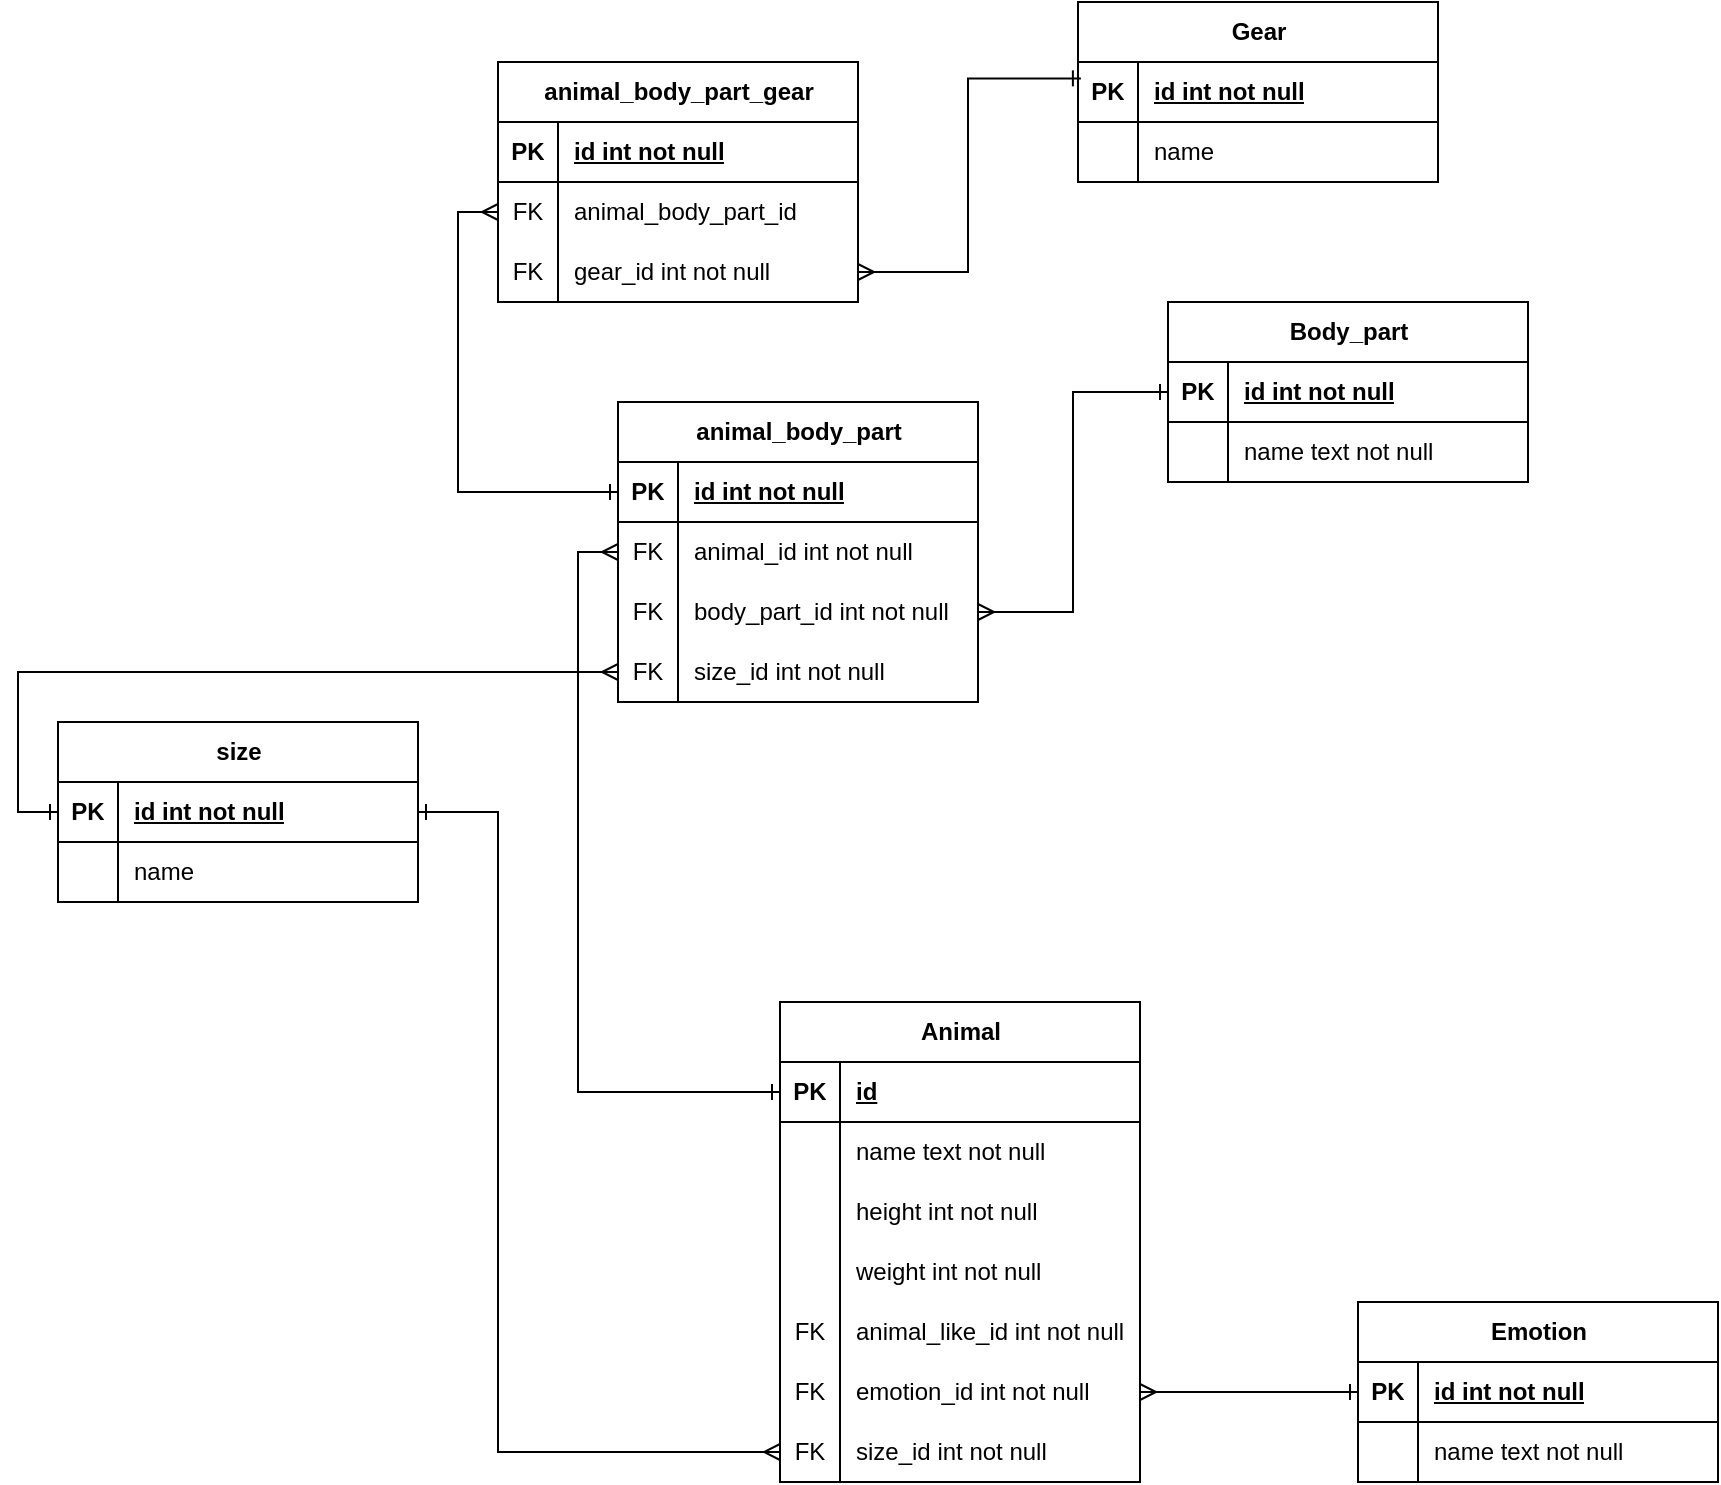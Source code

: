 <mxfile version="21.6.8" type="device">
  <diagram id="R2lEEEUBdFMjLlhIrx00" name="Page-1">
    <mxGraphModel dx="2044" dy="1774" grid="1" gridSize="10" guides="1" tooltips="1" connect="1" arrows="1" fold="1" page="1" pageScale="1" pageWidth="850" pageHeight="1100" math="0" shadow="0" extFonts="Permanent Marker^https://fonts.googleapis.com/css?family=Permanent+Marker">
      <root>
        <mxCell id="0" />
        <mxCell id="1" parent="0" />
        <mxCell id="hVBAyAEBD8A93I3cP-Ky-25" value="Animal" style="shape=table;startSize=30;container=1;collapsible=1;childLayout=tableLayout;fixedRows=1;rowLines=0;fontStyle=1;align=center;resizeLast=1;html=1;" parent="1" vertex="1">
          <mxGeometry x="141" y="470" width="180" height="240" as="geometry" />
        </mxCell>
        <mxCell id="hVBAyAEBD8A93I3cP-Ky-26" value="" style="shape=tableRow;horizontal=0;startSize=0;swimlaneHead=0;swimlaneBody=0;fillColor=none;collapsible=0;dropTarget=0;points=[[0,0.5],[1,0.5]];portConstraint=eastwest;top=0;left=0;right=0;bottom=1;" parent="hVBAyAEBD8A93I3cP-Ky-25" vertex="1">
          <mxGeometry y="30" width="180" height="30" as="geometry" />
        </mxCell>
        <mxCell id="hVBAyAEBD8A93I3cP-Ky-27" value="PK" style="shape=partialRectangle;connectable=0;fillColor=none;top=0;left=0;bottom=0;right=0;fontStyle=1;overflow=hidden;whiteSpace=wrap;html=1;" parent="hVBAyAEBD8A93I3cP-Ky-26" vertex="1">
          <mxGeometry width="30" height="30" as="geometry">
            <mxRectangle width="30" height="30" as="alternateBounds" />
          </mxGeometry>
        </mxCell>
        <mxCell id="hVBAyAEBD8A93I3cP-Ky-28" value="id" style="shape=partialRectangle;connectable=0;fillColor=none;top=0;left=0;bottom=0;right=0;align=left;spacingLeft=6;fontStyle=5;overflow=hidden;whiteSpace=wrap;html=1;" parent="hVBAyAEBD8A93I3cP-Ky-26" vertex="1">
          <mxGeometry x="30" width="150" height="30" as="geometry">
            <mxRectangle width="150" height="30" as="alternateBounds" />
          </mxGeometry>
        </mxCell>
        <mxCell id="hVBAyAEBD8A93I3cP-Ky-29" value="" style="shape=tableRow;horizontal=0;startSize=0;swimlaneHead=0;swimlaneBody=0;fillColor=none;collapsible=0;dropTarget=0;points=[[0,0.5],[1,0.5]];portConstraint=eastwest;top=0;left=0;right=0;bottom=0;" parent="hVBAyAEBD8A93I3cP-Ky-25" vertex="1">
          <mxGeometry y="60" width="180" height="30" as="geometry" />
        </mxCell>
        <mxCell id="hVBAyAEBD8A93I3cP-Ky-30" value="" style="shape=partialRectangle;connectable=0;fillColor=none;top=0;left=0;bottom=0;right=0;editable=1;overflow=hidden;whiteSpace=wrap;html=1;" parent="hVBAyAEBD8A93I3cP-Ky-29" vertex="1">
          <mxGeometry width="30" height="30" as="geometry">
            <mxRectangle width="30" height="30" as="alternateBounds" />
          </mxGeometry>
        </mxCell>
        <mxCell id="hVBAyAEBD8A93I3cP-Ky-31" value="name text not null" style="shape=partialRectangle;connectable=0;fillColor=none;top=0;left=0;bottom=0;right=0;align=left;spacingLeft=6;overflow=hidden;whiteSpace=wrap;html=1;" parent="hVBAyAEBD8A93I3cP-Ky-29" vertex="1">
          <mxGeometry x="30" width="150" height="30" as="geometry">
            <mxRectangle width="150" height="30" as="alternateBounds" />
          </mxGeometry>
        </mxCell>
        <mxCell id="hVBAyAEBD8A93I3cP-Ky-32" value="" style="shape=tableRow;horizontal=0;startSize=0;swimlaneHead=0;swimlaneBody=0;fillColor=none;collapsible=0;dropTarget=0;points=[[0,0.5],[1,0.5]];portConstraint=eastwest;top=0;left=0;right=0;bottom=0;" parent="hVBAyAEBD8A93I3cP-Ky-25" vertex="1">
          <mxGeometry y="90" width="180" height="30" as="geometry" />
        </mxCell>
        <mxCell id="hVBAyAEBD8A93I3cP-Ky-33" value="" style="shape=partialRectangle;connectable=0;fillColor=none;top=0;left=0;bottom=0;right=0;editable=1;overflow=hidden;whiteSpace=wrap;html=1;" parent="hVBAyAEBD8A93I3cP-Ky-32" vertex="1">
          <mxGeometry width="30" height="30" as="geometry">
            <mxRectangle width="30" height="30" as="alternateBounds" />
          </mxGeometry>
        </mxCell>
        <mxCell id="hVBAyAEBD8A93I3cP-Ky-34" value="height int not null" style="shape=partialRectangle;connectable=0;fillColor=none;top=0;left=0;bottom=0;right=0;align=left;spacingLeft=6;overflow=hidden;whiteSpace=wrap;html=1;" parent="hVBAyAEBD8A93I3cP-Ky-32" vertex="1">
          <mxGeometry x="30" width="150" height="30" as="geometry">
            <mxRectangle width="150" height="30" as="alternateBounds" />
          </mxGeometry>
        </mxCell>
        <mxCell id="hVBAyAEBD8A93I3cP-Ky-35" value="" style="shape=tableRow;horizontal=0;startSize=0;swimlaneHead=0;swimlaneBody=0;fillColor=none;collapsible=0;dropTarget=0;points=[[0,0.5],[1,0.5]];portConstraint=eastwest;top=0;left=0;right=0;bottom=0;" parent="hVBAyAEBD8A93I3cP-Ky-25" vertex="1">
          <mxGeometry y="120" width="180" height="30" as="geometry" />
        </mxCell>
        <mxCell id="hVBAyAEBD8A93I3cP-Ky-36" value="" style="shape=partialRectangle;connectable=0;fillColor=none;top=0;left=0;bottom=0;right=0;editable=1;overflow=hidden;whiteSpace=wrap;html=1;" parent="hVBAyAEBD8A93I3cP-Ky-35" vertex="1">
          <mxGeometry width="30" height="30" as="geometry">
            <mxRectangle width="30" height="30" as="alternateBounds" />
          </mxGeometry>
        </mxCell>
        <mxCell id="hVBAyAEBD8A93I3cP-Ky-37" value="weight int not null" style="shape=partialRectangle;connectable=0;fillColor=none;top=0;left=0;bottom=0;right=0;align=left;spacingLeft=6;overflow=hidden;whiteSpace=wrap;html=1;" parent="hVBAyAEBD8A93I3cP-Ky-35" vertex="1">
          <mxGeometry x="30" width="150" height="30" as="geometry">
            <mxRectangle width="150" height="30" as="alternateBounds" />
          </mxGeometry>
        </mxCell>
        <mxCell id="hVBAyAEBD8A93I3cP-Ky-38" value="" style="shape=tableRow;horizontal=0;startSize=0;swimlaneHead=0;swimlaneBody=0;fillColor=none;collapsible=0;dropTarget=0;points=[[0,0.5],[1,0.5]];portConstraint=eastwest;top=0;left=0;right=0;bottom=0;" parent="hVBAyAEBD8A93I3cP-Ky-25" vertex="1">
          <mxGeometry y="150" width="180" height="30" as="geometry" />
        </mxCell>
        <mxCell id="hVBAyAEBD8A93I3cP-Ky-39" value="FK" style="shape=partialRectangle;connectable=0;fillColor=none;top=0;left=0;bottom=0;right=0;editable=1;overflow=hidden;whiteSpace=wrap;html=1;" parent="hVBAyAEBD8A93I3cP-Ky-38" vertex="1">
          <mxGeometry width="30" height="30" as="geometry">
            <mxRectangle width="30" height="30" as="alternateBounds" />
          </mxGeometry>
        </mxCell>
        <mxCell id="hVBAyAEBD8A93I3cP-Ky-40" value="animal_like_id int not null" style="shape=partialRectangle;connectable=0;fillColor=none;top=0;left=0;bottom=0;right=0;align=left;spacingLeft=6;overflow=hidden;whiteSpace=wrap;html=1;" parent="hVBAyAEBD8A93I3cP-Ky-38" vertex="1">
          <mxGeometry x="30" width="150" height="30" as="geometry">
            <mxRectangle width="150" height="30" as="alternateBounds" />
          </mxGeometry>
        </mxCell>
        <mxCell id="hVBAyAEBD8A93I3cP-Ky-41" value="" style="shape=tableRow;horizontal=0;startSize=0;swimlaneHead=0;swimlaneBody=0;fillColor=none;collapsible=0;dropTarget=0;points=[[0,0.5],[1,0.5]];portConstraint=eastwest;top=0;left=0;right=0;bottom=0;" parent="hVBAyAEBD8A93I3cP-Ky-25" vertex="1">
          <mxGeometry y="180" width="180" height="30" as="geometry" />
        </mxCell>
        <mxCell id="hVBAyAEBD8A93I3cP-Ky-42" value="FK" style="shape=partialRectangle;connectable=0;fillColor=none;top=0;left=0;bottom=0;right=0;editable=1;overflow=hidden;whiteSpace=wrap;html=1;" parent="hVBAyAEBD8A93I3cP-Ky-41" vertex="1">
          <mxGeometry width="30" height="30" as="geometry">
            <mxRectangle width="30" height="30" as="alternateBounds" />
          </mxGeometry>
        </mxCell>
        <mxCell id="hVBAyAEBD8A93I3cP-Ky-43" value="emotion_id int not null" style="shape=partialRectangle;connectable=0;fillColor=none;top=0;left=0;bottom=0;right=0;align=left;spacingLeft=6;overflow=hidden;whiteSpace=wrap;html=1;" parent="hVBAyAEBD8A93I3cP-Ky-41" vertex="1">
          <mxGeometry x="30" width="150" height="30" as="geometry">
            <mxRectangle width="150" height="30" as="alternateBounds" />
          </mxGeometry>
        </mxCell>
        <mxCell id="hVBAyAEBD8A93I3cP-Ky-141" value="" style="shape=tableRow;horizontal=0;startSize=0;swimlaneHead=0;swimlaneBody=0;fillColor=none;collapsible=0;dropTarget=0;points=[[0,0.5],[1,0.5]];portConstraint=eastwest;top=0;left=0;right=0;bottom=0;" parent="hVBAyAEBD8A93I3cP-Ky-25" vertex="1">
          <mxGeometry y="210" width="180" height="30" as="geometry" />
        </mxCell>
        <mxCell id="hVBAyAEBD8A93I3cP-Ky-142" value="FK" style="shape=partialRectangle;connectable=0;fillColor=none;top=0;left=0;bottom=0;right=0;editable=1;overflow=hidden;whiteSpace=wrap;html=1;" parent="hVBAyAEBD8A93I3cP-Ky-141" vertex="1">
          <mxGeometry width="30" height="30" as="geometry">
            <mxRectangle width="30" height="30" as="alternateBounds" />
          </mxGeometry>
        </mxCell>
        <mxCell id="hVBAyAEBD8A93I3cP-Ky-143" value="size_id int not null" style="shape=partialRectangle;connectable=0;fillColor=none;top=0;left=0;bottom=0;right=0;align=left;spacingLeft=6;overflow=hidden;whiteSpace=wrap;html=1;" parent="hVBAyAEBD8A93I3cP-Ky-141" vertex="1">
          <mxGeometry x="30" width="150" height="30" as="geometry">
            <mxRectangle width="150" height="30" as="alternateBounds" />
          </mxGeometry>
        </mxCell>
        <mxCell id="hVBAyAEBD8A93I3cP-Ky-44" value="Body_part" style="shape=table;startSize=30;container=1;collapsible=1;childLayout=tableLayout;fixedRows=1;rowLines=0;fontStyle=1;align=center;resizeLast=1;html=1;" parent="1" vertex="1">
          <mxGeometry x="335" y="120" width="180" height="90" as="geometry" />
        </mxCell>
        <mxCell id="hVBAyAEBD8A93I3cP-Ky-45" value="" style="shape=tableRow;horizontal=0;startSize=0;swimlaneHead=0;swimlaneBody=0;fillColor=none;collapsible=0;dropTarget=0;points=[[0,0.5],[1,0.5]];portConstraint=eastwest;top=0;left=0;right=0;bottom=1;" parent="hVBAyAEBD8A93I3cP-Ky-44" vertex="1">
          <mxGeometry y="30" width="180" height="30" as="geometry" />
        </mxCell>
        <mxCell id="hVBAyAEBD8A93I3cP-Ky-46" value="PK" style="shape=partialRectangle;connectable=0;fillColor=none;top=0;left=0;bottom=0;right=0;fontStyle=1;overflow=hidden;whiteSpace=wrap;html=1;" parent="hVBAyAEBD8A93I3cP-Ky-45" vertex="1">
          <mxGeometry width="30" height="30" as="geometry">
            <mxRectangle width="30" height="30" as="alternateBounds" />
          </mxGeometry>
        </mxCell>
        <mxCell id="hVBAyAEBD8A93I3cP-Ky-47" value="id int not null" style="shape=partialRectangle;connectable=0;fillColor=none;top=0;left=0;bottom=0;right=0;align=left;spacingLeft=6;fontStyle=5;overflow=hidden;whiteSpace=wrap;html=1;" parent="hVBAyAEBD8A93I3cP-Ky-45" vertex="1">
          <mxGeometry x="30" width="150" height="30" as="geometry">
            <mxRectangle width="150" height="30" as="alternateBounds" />
          </mxGeometry>
        </mxCell>
        <mxCell id="hVBAyAEBD8A93I3cP-Ky-48" value="" style="shape=tableRow;horizontal=0;startSize=0;swimlaneHead=0;swimlaneBody=0;fillColor=none;collapsible=0;dropTarget=0;points=[[0,0.5],[1,0.5]];portConstraint=eastwest;top=0;left=0;right=0;bottom=0;" parent="hVBAyAEBD8A93I3cP-Ky-44" vertex="1">
          <mxGeometry y="60" width="180" height="30" as="geometry" />
        </mxCell>
        <mxCell id="hVBAyAEBD8A93I3cP-Ky-49" value="" style="shape=partialRectangle;connectable=0;fillColor=none;top=0;left=0;bottom=0;right=0;editable=1;overflow=hidden;whiteSpace=wrap;html=1;" parent="hVBAyAEBD8A93I3cP-Ky-48" vertex="1">
          <mxGeometry width="30" height="30" as="geometry">
            <mxRectangle width="30" height="30" as="alternateBounds" />
          </mxGeometry>
        </mxCell>
        <mxCell id="hVBAyAEBD8A93I3cP-Ky-50" value="name text not null" style="shape=partialRectangle;connectable=0;fillColor=none;top=0;left=0;bottom=0;right=0;align=left;spacingLeft=6;overflow=hidden;whiteSpace=wrap;html=1;" parent="hVBAyAEBD8A93I3cP-Ky-48" vertex="1">
          <mxGeometry x="30" width="150" height="30" as="geometry">
            <mxRectangle width="150" height="30" as="alternateBounds" />
          </mxGeometry>
        </mxCell>
        <mxCell id="hVBAyAEBD8A93I3cP-Ky-100" value="Gear" style="shape=table;startSize=30;container=1;collapsible=1;childLayout=tableLayout;fixedRows=1;rowLines=0;fontStyle=1;align=center;resizeLast=1;html=1;" parent="1" vertex="1">
          <mxGeometry x="290" y="-30" width="180" height="90" as="geometry" />
        </mxCell>
        <mxCell id="hVBAyAEBD8A93I3cP-Ky-101" value="" style="shape=tableRow;horizontal=0;startSize=0;swimlaneHead=0;swimlaneBody=0;fillColor=none;collapsible=0;dropTarget=0;points=[[0,0.5],[1,0.5]];portConstraint=eastwest;top=0;left=0;right=0;bottom=1;" parent="hVBAyAEBD8A93I3cP-Ky-100" vertex="1">
          <mxGeometry y="30" width="180" height="30" as="geometry" />
        </mxCell>
        <mxCell id="hVBAyAEBD8A93I3cP-Ky-102" value="PK" style="shape=partialRectangle;connectable=0;fillColor=none;top=0;left=0;bottom=0;right=0;fontStyle=1;overflow=hidden;whiteSpace=wrap;html=1;" parent="hVBAyAEBD8A93I3cP-Ky-101" vertex="1">
          <mxGeometry width="30" height="30" as="geometry">
            <mxRectangle width="30" height="30" as="alternateBounds" />
          </mxGeometry>
        </mxCell>
        <mxCell id="hVBAyAEBD8A93I3cP-Ky-103" value="id int not null" style="shape=partialRectangle;connectable=0;fillColor=none;top=0;left=0;bottom=0;right=0;align=left;spacingLeft=6;fontStyle=5;overflow=hidden;whiteSpace=wrap;html=1;" parent="hVBAyAEBD8A93I3cP-Ky-101" vertex="1">
          <mxGeometry x="30" width="150" height="30" as="geometry">
            <mxRectangle width="150" height="30" as="alternateBounds" />
          </mxGeometry>
        </mxCell>
        <mxCell id="hVBAyAEBD8A93I3cP-Ky-104" value="" style="shape=tableRow;horizontal=0;startSize=0;swimlaneHead=0;swimlaneBody=0;fillColor=none;collapsible=0;dropTarget=0;points=[[0,0.5],[1,0.5]];portConstraint=eastwest;top=0;left=0;right=0;bottom=0;" parent="hVBAyAEBD8A93I3cP-Ky-100" vertex="1">
          <mxGeometry y="60" width="180" height="30" as="geometry" />
        </mxCell>
        <mxCell id="hVBAyAEBD8A93I3cP-Ky-105" value="" style="shape=partialRectangle;connectable=0;fillColor=none;top=0;left=0;bottom=0;right=0;editable=1;overflow=hidden;whiteSpace=wrap;html=1;" parent="hVBAyAEBD8A93I3cP-Ky-104" vertex="1">
          <mxGeometry width="30" height="30" as="geometry">
            <mxRectangle width="30" height="30" as="alternateBounds" />
          </mxGeometry>
        </mxCell>
        <mxCell id="hVBAyAEBD8A93I3cP-Ky-106" value="name" style="shape=partialRectangle;connectable=0;fillColor=none;top=0;left=0;bottom=0;right=0;align=left;spacingLeft=6;overflow=hidden;whiteSpace=wrap;html=1;" parent="hVBAyAEBD8A93I3cP-Ky-104" vertex="1">
          <mxGeometry x="30" width="150" height="30" as="geometry">
            <mxRectangle width="150" height="30" as="alternateBounds" />
          </mxGeometry>
        </mxCell>
        <mxCell id="hVBAyAEBD8A93I3cP-Ky-107" value="Emotion" style="shape=table;startSize=30;container=1;collapsible=1;childLayout=tableLayout;fixedRows=1;rowLines=0;fontStyle=1;align=center;resizeLast=1;html=1;" parent="1" vertex="1">
          <mxGeometry x="430" y="620" width="180" height="90" as="geometry" />
        </mxCell>
        <mxCell id="hVBAyAEBD8A93I3cP-Ky-108" value="" style="shape=tableRow;horizontal=0;startSize=0;swimlaneHead=0;swimlaneBody=0;fillColor=none;collapsible=0;dropTarget=0;points=[[0,0.5],[1,0.5]];portConstraint=eastwest;top=0;left=0;right=0;bottom=1;" parent="hVBAyAEBD8A93I3cP-Ky-107" vertex="1">
          <mxGeometry y="30" width="180" height="30" as="geometry" />
        </mxCell>
        <mxCell id="hVBAyAEBD8A93I3cP-Ky-109" value="PK" style="shape=partialRectangle;connectable=0;fillColor=none;top=0;left=0;bottom=0;right=0;fontStyle=1;overflow=hidden;whiteSpace=wrap;html=1;" parent="hVBAyAEBD8A93I3cP-Ky-108" vertex="1">
          <mxGeometry width="30" height="30" as="geometry">
            <mxRectangle width="30" height="30" as="alternateBounds" />
          </mxGeometry>
        </mxCell>
        <mxCell id="hVBAyAEBD8A93I3cP-Ky-110" value="id int not null" style="shape=partialRectangle;connectable=0;fillColor=none;top=0;left=0;bottom=0;right=0;align=left;spacingLeft=6;fontStyle=5;overflow=hidden;whiteSpace=wrap;html=1;" parent="hVBAyAEBD8A93I3cP-Ky-108" vertex="1">
          <mxGeometry x="30" width="150" height="30" as="geometry">
            <mxRectangle width="150" height="30" as="alternateBounds" />
          </mxGeometry>
        </mxCell>
        <mxCell id="hVBAyAEBD8A93I3cP-Ky-111" value="" style="shape=tableRow;horizontal=0;startSize=0;swimlaneHead=0;swimlaneBody=0;fillColor=none;collapsible=0;dropTarget=0;points=[[0,0.5],[1,0.5]];portConstraint=eastwest;top=0;left=0;right=0;bottom=0;" parent="hVBAyAEBD8A93I3cP-Ky-107" vertex="1">
          <mxGeometry y="60" width="180" height="30" as="geometry" />
        </mxCell>
        <mxCell id="hVBAyAEBD8A93I3cP-Ky-112" value="" style="shape=partialRectangle;connectable=0;fillColor=none;top=0;left=0;bottom=0;right=0;editable=1;overflow=hidden;whiteSpace=wrap;html=1;" parent="hVBAyAEBD8A93I3cP-Ky-111" vertex="1">
          <mxGeometry width="30" height="30" as="geometry">
            <mxRectangle width="30" height="30" as="alternateBounds" />
          </mxGeometry>
        </mxCell>
        <mxCell id="hVBAyAEBD8A93I3cP-Ky-113" value="name text not null" style="shape=partialRectangle;connectable=0;fillColor=none;top=0;left=0;bottom=0;right=0;align=left;spacingLeft=6;overflow=hidden;whiteSpace=wrap;html=1;" parent="hVBAyAEBD8A93I3cP-Ky-111" vertex="1">
          <mxGeometry x="30" width="150" height="30" as="geometry">
            <mxRectangle width="150" height="30" as="alternateBounds" />
          </mxGeometry>
        </mxCell>
        <mxCell id="hVBAyAEBD8A93I3cP-Ky-114" value="animal_body_part" style="shape=table;startSize=30;container=1;collapsible=1;childLayout=tableLayout;fixedRows=1;rowLines=0;fontStyle=1;align=center;resizeLast=1;html=1;" parent="1" vertex="1">
          <mxGeometry x="60" y="170" width="180" height="150" as="geometry" />
        </mxCell>
        <mxCell id="hVBAyAEBD8A93I3cP-Ky-115" value="" style="shape=tableRow;horizontal=0;startSize=0;swimlaneHead=0;swimlaneBody=0;fillColor=none;collapsible=0;dropTarget=0;points=[[0,0.5],[1,0.5]];portConstraint=eastwest;top=0;left=0;right=0;bottom=1;" parent="hVBAyAEBD8A93I3cP-Ky-114" vertex="1">
          <mxGeometry y="30" width="180" height="30" as="geometry" />
        </mxCell>
        <mxCell id="hVBAyAEBD8A93I3cP-Ky-116" value="PK" style="shape=partialRectangle;connectable=0;fillColor=none;top=0;left=0;bottom=0;right=0;fontStyle=1;overflow=hidden;whiteSpace=wrap;html=1;" parent="hVBAyAEBD8A93I3cP-Ky-115" vertex="1">
          <mxGeometry width="30" height="30" as="geometry">
            <mxRectangle width="30" height="30" as="alternateBounds" />
          </mxGeometry>
        </mxCell>
        <mxCell id="hVBAyAEBD8A93I3cP-Ky-117" value="id int not null" style="shape=partialRectangle;connectable=0;fillColor=none;top=0;left=0;bottom=0;right=0;align=left;spacingLeft=6;fontStyle=5;overflow=hidden;whiteSpace=wrap;html=1;" parent="hVBAyAEBD8A93I3cP-Ky-115" vertex="1">
          <mxGeometry x="30" width="150" height="30" as="geometry">
            <mxRectangle width="150" height="30" as="alternateBounds" />
          </mxGeometry>
        </mxCell>
        <mxCell id="hVBAyAEBD8A93I3cP-Ky-118" value="" style="shape=tableRow;horizontal=0;startSize=0;swimlaneHead=0;swimlaneBody=0;fillColor=none;collapsible=0;dropTarget=0;points=[[0,0.5],[1,0.5]];portConstraint=eastwest;top=0;left=0;right=0;bottom=0;" parent="hVBAyAEBD8A93I3cP-Ky-114" vertex="1">
          <mxGeometry y="60" width="180" height="30" as="geometry" />
        </mxCell>
        <mxCell id="hVBAyAEBD8A93I3cP-Ky-119" value="FK" style="shape=partialRectangle;connectable=0;fillColor=none;top=0;left=0;bottom=0;right=0;editable=1;overflow=hidden;whiteSpace=wrap;html=1;" parent="hVBAyAEBD8A93I3cP-Ky-118" vertex="1">
          <mxGeometry width="30" height="30" as="geometry">
            <mxRectangle width="30" height="30" as="alternateBounds" />
          </mxGeometry>
        </mxCell>
        <mxCell id="hVBAyAEBD8A93I3cP-Ky-120" value="animal_id int not null" style="shape=partialRectangle;connectable=0;fillColor=none;top=0;left=0;bottom=0;right=0;align=left;spacingLeft=6;overflow=hidden;whiteSpace=wrap;html=1;" parent="hVBAyAEBD8A93I3cP-Ky-118" vertex="1">
          <mxGeometry x="30" width="150" height="30" as="geometry">
            <mxRectangle width="150" height="30" as="alternateBounds" />
          </mxGeometry>
        </mxCell>
        <mxCell id="hVBAyAEBD8A93I3cP-Ky-121" value="" style="shape=tableRow;horizontal=0;startSize=0;swimlaneHead=0;swimlaneBody=0;fillColor=none;collapsible=0;dropTarget=0;points=[[0,0.5],[1,0.5]];portConstraint=eastwest;top=0;left=0;right=0;bottom=0;" parent="hVBAyAEBD8A93I3cP-Ky-114" vertex="1">
          <mxGeometry y="90" width="180" height="30" as="geometry" />
        </mxCell>
        <mxCell id="hVBAyAEBD8A93I3cP-Ky-122" value="FK" style="shape=partialRectangle;connectable=0;fillColor=none;top=0;left=0;bottom=0;right=0;editable=1;overflow=hidden;whiteSpace=wrap;html=1;" parent="hVBAyAEBD8A93I3cP-Ky-121" vertex="1">
          <mxGeometry width="30" height="30" as="geometry">
            <mxRectangle width="30" height="30" as="alternateBounds" />
          </mxGeometry>
        </mxCell>
        <mxCell id="hVBAyAEBD8A93I3cP-Ky-123" value="body_part_id int not null" style="shape=partialRectangle;connectable=0;fillColor=none;top=0;left=0;bottom=0;right=0;align=left;spacingLeft=6;overflow=hidden;whiteSpace=wrap;html=1;" parent="hVBAyAEBD8A93I3cP-Ky-121" vertex="1">
          <mxGeometry x="30" width="150" height="30" as="geometry">
            <mxRectangle width="150" height="30" as="alternateBounds" />
          </mxGeometry>
        </mxCell>
        <mxCell id="hVBAyAEBD8A93I3cP-Ky-144" value="" style="shape=tableRow;horizontal=0;startSize=0;swimlaneHead=0;swimlaneBody=0;fillColor=none;collapsible=0;dropTarget=0;points=[[0,0.5],[1,0.5]];portConstraint=eastwest;top=0;left=0;right=0;bottom=0;" parent="hVBAyAEBD8A93I3cP-Ky-114" vertex="1">
          <mxGeometry y="120" width="180" height="30" as="geometry" />
        </mxCell>
        <mxCell id="hVBAyAEBD8A93I3cP-Ky-145" value="FK" style="shape=partialRectangle;connectable=0;fillColor=none;top=0;left=0;bottom=0;right=0;editable=1;overflow=hidden;whiteSpace=wrap;html=1;" parent="hVBAyAEBD8A93I3cP-Ky-144" vertex="1">
          <mxGeometry width="30" height="30" as="geometry">
            <mxRectangle width="30" height="30" as="alternateBounds" />
          </mxGeometry>
        </mxCell>
        <mxCell id="hVBAyAEBD8A93I3cP-Ky-146" value="size_id int not null" style="shape=partialRectangle;connectable=0;fillColor=none;top=0;left=0;bottom=0;right=0;align=left;spacingLeft=6;overflow=hidden;whiteSpace=wrap;html=1;" parent="hVBAyAEBD8A93I3cP-Ky-144" vertex="1">
          <mxGeometry x="30" width="150" height="30" as="geometry">
            <mxRectangle width="150" height="30" as="alternateBounds" />
          </mxGeometry>
        </mxCell>
        <mxCell id="hVBAyAEBD8A93I3cP-Ky-124" value="animal_body_part_gear" style="shape=table;startSize=30;container=1;collapsible=1;childLayout=tableLayout;fixedRows=1;rowLines=0;fontStyle=1;align=center;resizeLast=1;html=1;" parent="1" vertex="1">
          <mxGeometry width="180" height="120" as="geometry" />
        </mxCell>
        <mxCell id="hVBAyAEBD8A93I3cP-Ky-125" value="" style="shape=tableRow;horizontal=0;startSize=0;swimlaneHead=0;swimlaneBody=0;fillColor=none;collapsible=0;dropTarget=0;points=[[0,0.5],[1,0.5]];portConstraint=eastwest;top=0;left=0;right=0;bottom=1;" parent="hVBAyAEBD8A93I3cP-Ky-124" vertex="1">
          <mxGeometry y="30" width="180" height="30" as="geometry" />
        </mxCell>
        <mxCell id="hVBAyAEBD8A93I3cP-Ky-126" value="PK" style="shape=partialRectangle;connectable=0;fillColor=none;top=0;left=0;bottom=0;right=0;fontStyle=1;overflow=hidden;whiteSpace=wrap;html=1;" parent="hVBAyAEBD8A93I3cP-Ky-125" vertex="1">
          <mxGeometry width="30" height="30" as="geometry">
            <mxRectangle width="30" height="30" as="alternateBounds" />
          </mxGeometry>
        </mxCell>
        <mxCell id="hVBAyAEBD8A93I3cP-Ky-127" value="id int not null" style="shape=partialRectangle;connectable=0;fillColor=none;top=0;left=0;bottom=0;right=0;align=left;spacingLeft=6;fontStyle=5;overflow=hidden;whiteSpace=wrap;html=1;" parent="hVBAyAEBD8A93I3cP-Ky-125" vertex="1">
          <mxGeometry x="30" width="150" height="30" as="geometry">
            <mxRectangle width="150" height="30" as="alternateBounds" />
          </mxGeometry>
        </mxCell>
        <mxCell id="hVBAyAEBD8A93I3cP-Ky-128" value="" style="shape=tableRow;horizontal=0;startSize=0;swimlaneHead=0;swimlaneBody=0;fillColor=none;collapsible=0;dropTarget=0;points=[[0,0.5],[1,0.5]];portConstraint=eastwest;top=0;left=0;right=0;bottom=0;" parent="hVBAyAEBD8A93I3cP-Ky-124" vertex="1">
          <mxGeometry y="60" width="180" height="30" as="geometry" />
        </mxCell>
        <mxCell id="hVBAyAEBD8A93I3cP-Ky-129" value="FK" style="shape=partialRectangle;connectable=0;fillColor=none;top=0;left=0;bottom=0;right=0;editable=1;overflow=hidden;whiteSpace=wrap;html=1;" parent="hVBAyAEBD8A93I3cP-Ky-128" vertex="1">
          <mxGeometry width="30" height="30" as="geometry">
            <mxRectangle width="30" height="30" as="alternateBounds" />
          </mxGeometry>
        </mxCell>
        <mxCell id="hVBAyAEBD8A93I3cP-Ky-130" value="animal_body_part_id" style="shape=partialRectangle;connectable=0;fillColor=none;top=0;left=0;bottom=0;right=0;align=left;spacingLeft=6;overflow=hidden;whiteSpace=wrap;html=1;" parent="hVBAyAEBD8A93I3cP-Ky-128" vertex="1">
          <mxGeometry x="30" width="150" height="30" as="geometry">
            <mxRectangle width="150" height="30" as="alternateBounds" />
          </mxGeometry>
        </mxCell>
        <mxCell id="hVBAyAEBD8A93I3cP-Ky-131" value="" style="shape=tableRow;horizontal=0;startSize=0;swimlaneHead=0;swimlaneBody=0;fillColor=none;collapsible=0;dropTarget=0;points=[[0,0.5],[1,0.5]];portConstraint=eastwest;top=0;left=0;right=0;bottom=0;" parent="hVBAyAEBD8A93I3cP-Ky-124" vertex="1">
          <mxGeometry y="90" width="180" height="30" as="geometry" />
        </mxCell>
        <mxCell id="hVBAyAEBD8A93I3cP-Ky-132" value="FK" style="shape=partialRectangle;connectable=0;fillColor=none;top=0;left=0;bottom=0;right=0;editable=1;overflow=hidden;whiteSpace=wrap;html=1;" parent="hVBAyAEBD8A93I3cP-Ky-131" vertex="1">
          <mxGeometry width="30" height="30" as="geometry">
            <mxRectangle width="30" height="30" as="alternateBounds" />
          </mxGeometry>
        </mxCell>
        <mxCell id="hVBAyAEBD8A93I3cP-Ky-133" value="gear_id int not null" style="shape=partialRectangle;connectable=0;fillColor=none;top=0;left=0;bottom=0;right=0;align=left;spacingLeft=6;overflow=hidden;whiteSpace=wrap;html=1;" parent="hVBAyAEBD8A93I3cP-Ky-131" vertex="1">
          <mxGeometry x="30" width="150" height="30" as="geometry">
            <mxRectangle width="150" height="30" as="alternateBounds" />
          </mxGeometry>
        </mxCell>
        <mxCell id="hVBAyAEBD8A93I3cP-Ky-135" style="edgeStyle=orthogonalEdgeStyle;rounded=0;orthogonalLoop=1;jettySize=auto;html=1;exitX=0;exitY=0.5;exitDx=0;exitDy=0;horizontal=1;startArrow=ERmany;startFill=0;endArrow=ERone;endFill=0;" parent="1" source="hVBAyAEBD8A93I3cP-Ky-118" target="hVBAyAEBD8A93I3cP-Ky-26" edge="1">
          <mxGeometry relative="1" as="geometry" />
        </mxCell>
        <mxCell id="hVBAyAEBD8A93I3cP-Ky-136" style="edgeStyle=orthogonalEdgeStyle;rounded=0;orthogonalLoop=1;jettySize=auto;html=1;horizontal=1;startArrow=ERmany;startFill=0;endArrow=ERone;endFill=0;exitX=1;exitY=0.5;exitDx=0;exitDy=0;entryX=0;entryY=0.5;entryDx=0;entryDy=0;" parent="1" source="hVBAyAEBD8A93I3cP-Ky-121" target="hVBAyAEBD8A93I3cP-Ky-45" edge="1">
          <mxGeometry relative="1" as="geometry">
            <mxPoint x="240" y="150" as="sourcePoint" />
            <mxPoint x="151" y="525" as="targetPoint" />
          </mxGeometry>
        </mxCell>
        <mxCell id="hVBAyAEBD8A93I3cP-Ky-137" style="edgeStyle=orthogonalEdgeStyle;rounded=0;orthogonalLoop=1;jettySize=auto;html=1;horizontal=1;startArrow=ERmany;startFill=0;endArrow=ERone;endFill=0;exitX=0;exitY=0.5;exitDx=0;exitDy=0;entryX=0;entryY=0.5;entryDx=0;entryDy=0;" parent="1" source="hVBAyAEBD8A93I3cP-Ky-128" target="hVBAyAEBD8A93I3cP-Ky-115" edge="1">
          <mxGeometry relative="1" as="geometry">
            <mxPoint x="250" y="285" as="sourcePoint" />
            <mxPoint x="345" y="175" as="targetPoint" />
          </mxGeometry>
        </mxCell>
        <mxCell id="hVBAyAEBD8A93I3cP-Ky-139" style="edgeStyle=orthogonalEdgeStyle;rounded=0;orthogonalLoop=1;jettySize=auto;html=1;horizontal=1;startArrow=ERmany;startFill=0;endArrow=ERone;endFill=0;exitX=1;exitY=0.5;exitDx=0;exitDy=0;entryX=0.008;entryY=0.273;entryDx=0;entryDy=0;entryPerimeter=0;" parent="1" source="hVBAyAEBD8A93I3cP-Ky-131" target="hVBAyAEBD8A93I3cP-Ky-101" edge="1">
          <mxGeometry relative="1" as="geometry">
            <mxPoint x="830" y="265" as="sourcePoint" />
            <mxPoint x="890" y="465" as="targetPoint" />
          </mxGeometry>
        </mxCell>
        <mxCell id="hVBAyAEBD8A93I3cP-Ky-140" style="edgeStyle=orthogonalEdgeStyle;rounded=0;orthogonalLoop=1;jettySize=auto;html=1;horizontal=1;startArrow=ERmany;startFill=0;endArrow=ERone;endFill=0;exitX=1;exitY=0.5;exitDx=0;exitDy=0;" parent="1" source="hVBAyAEBD8A93I3cP-Ky-41" target="hVBAyAEBD8A93I3cP-Ky-108" edge="1">
          <mxGeometry relative="1" as="geometry">
            <mxPoint x="369.5" y="380" as="sourcePoint" />
            <mxPoint x="429.5" y="580" as="targetPoint" />
          </mxGeometry>
        </mxCell>
        <mxCell id="hVBAyAEBD8A93I3cP-Ky-147" value="size" style="shape=table;startSize=30;container=1;collapsible=1;childLayout=tableLayout;fixedRows=1;rowLines=0;fontStyle=1;align=center;resizeLast=1;html=1;" parent="1" vertex="1">
          <mxGeometry x="-220" y="330" width="180" height="90" as="geometry" />
        </mxCell>
        <mxCell id="hVBAyAEBD8A93I3cP-Ky-148" value="" style="shape=tableRow;horizontal=0;startSize=0;swimlaneHead=0;swimlaneBody=0;fillColor=none;collapsible=0;dropTarget=0;points=[[0,0.5],[1,0.5]];portConstraint=eastwest;top=0;left=0;right=0;bottom=1;" parent="hVBAyAEBD8A93I3cP-Ky-147" vertex="1">
          <mxGeometry y="30" width="180" height="30" as="geometry" />
        </mxCell>
        <mxCell id="hVBAyAEBD8A93I3cP-Ky-149" value="PK" style="shape=partialRectangle;connectable=0;fillColor=none;top=0;left=0;bottom=0;right=0;fontStyle=1;overflow=hidden;whiteSpace=wrap;html=1;" parent="hVBAyAEBD8A93I3cP-Ky-148" vertex="1">
          <mxGeometry width="30" height="30" as="geometry">
            <mxRectangle width="30" height="30" as="alternateBounds" />
          </mxGeometry>
        </mxCell>
        <mxCell id="hVBAyAEBD8A93I3cP-Ky-150" value="id int not null" style="shape=partialRectangle;connectable=0;fillColor=none;top=0;left=0;bottom=0;right=0;align=left;spacingLeft=6;fontStyle=5;overflow=hidden;whiteSpace=wrap;html=1;" parent="hVBAyAEBD8A93I3cP-Ky-148" vertex="1">
          <mxGeometry x="30" width="150" height="30" as="geometry">
            <mxRectangle width="150" height="30" as="alternateBounds" />
          </mxGeometry>
        </mxCell>
        <mxCell id="hVBAyAEBD8A93I3cP-Ky-151" value="" style="shape=tableRow;horizontal=0;startSize=0;swimlaneHead=0;swimlaneBody=0;fillColor=none;collapsible=0;dropTarget=0;points=[[0,0.5],[1,0.5]];portConstraint=eastwest;top=0;left=0;right=0;bottom=0;" parent="hVBAyAEBD8A93I3cP-Ky-147" vertex="1">
          <mxGeometry y="60" width="180" height="30" as="geometry" />
        </mxCell>
        <mxCell id="hVBAyAEBD8A93I3cP-Ky-152" value="" style="shape=partialRectangle;connectable=0;fillColor=none;top=0;left=0;bottom=0;right=0;editable=1;overflow=hidden;whiteSpace=wrap;html=1;" parent="hVBAyAEBD8A93I3cP-Ky-151" vertex="1">
          <mxGeometry width="30" height="30" as="geometry">
            <mxRectangle width="30" height="30" as="alternateBounds" />
          </mxGeometry>
        </mxCell>
        <mxCell id="hVBAyAEBD8A93I3cP-Ky-153" value="name" style="shape=partialRectangle;connectable=0;fillColor=none;top=0;left=0;bottom=0;right=0;align=left;spacingLeft=6;overflow=hidden;whiteSpace=wrap;html=1;" parent="hVBAyAEBD8A93I3cP-Ky-151" vertex="1">
          <mxGeometry x="30" width="150" height="30" as="geometry">
            <mxRectangle width="150" height="30" as="alternateBounds" />
          </mxGeometry>
        </mxCell>
        <mxCell id="hVBAyAEBD8A93I3cP-Ky-160" style="edgeStyle=orthogonalEdgeStyle;rounded=0;orthogonalLoop=1;jettySize=auto;html=1;exitX=1;exitY=0.5;exitDx=0;exitDy=0;entryX=0;entryY=0.5;entryDx=0;entryDy=0;endArrow=ERmany;endFill=0;startArrow=ERone;startFill=0;" parent="1" source="hVBAyAEBD8A93I3cP-Ky-148" target="hVBAyAEBD8A93I3cP-Ky-141" edge="1">
          <mxGeometry relative="1" as="geometry">
            <Array as="points">
              <mxPoint y="375" />
              <mxPoint y="695" />
            </Array>
          </mxGeometry>
        </mxCell>
        <mxCell id="hVBAyAEBD8A93I3cP-Ky-161" style="edgeStyle=orthogonalEdgeStyle;rounded=0;orthogonalLoop=1;jettySize=auto;html=1;exitX=0;exitY=0.5;exitDx=0;exitDy=0;entryX=0;entryY=0.5;entryDx=0;entryDy=0;endArrow=ERone;endFill=0;startArrow=ERmany;startFill=0;" parent="1" source="hVBAyAEBD8A93I3cP-Ky-144" target="hVBAyAEBD8A93I3cP-Ky-148" edge="1">
          <mxGeometry relative="1" as="geometry" />
        </mxCell>
      </root>
    </mxGraphModel>
  </diagram>
</mxfile>

